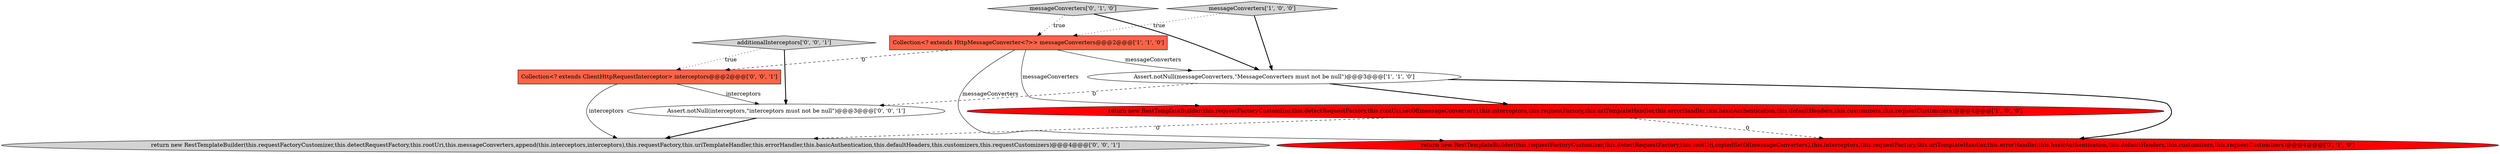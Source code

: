 digraph {
7 [style = filled, label = "additionalInterceptors['0', '0', '1']", fillcolor = lightgray, shape = diamond image = "AAA0AAABBB3BBB"];
3 [style = filled, label = "messageConverters['1', '0', '0']", fillcolor = lightgray, shape = diamond image = "AAA0AAABBB1BBB"];
9 [style = filled, label = "Assert.notNull(interceptors,\"interceptors must not be null\")@@@3@@@['0', '0', '1']", fillcolor = white, shape = ellipse image = "AAA0AAABBB3BBB"];
2 [style = filled, label = "Assert.notNull(messageConverters,\"MessageConverters must not be null\")@@@3@@@['1', '1', '0']", fillcolor = white, shape = ellipse image = "AAA0AAABBB1BBB"];
1 [style = filled, label = "Collection<? extends HttpMessageConverter<?>> messageConverters@@@2@@@['1', '1', '0']", fillcolor = tomato, shape = box image = "AAA0AAABBB1BBB"];
6 [style = filled, label = "Collection<? extends ClientHttpRequestInterceptor> interceptors@@@2@@@['0', '0', '1']", fillcolor = tomato, shape = box image = "AAA0AAABBB3BBB"];
5 [style = filled, label = "messageConverters['0', '1', '0']", fillcolor = lightgray, shape = diamond image = "AAA0AAABBB2BBB"];
8 [style = filled, label = "return new RestTemplateBuilder(this.requestFactoryCustomizer,this.detectRequestFactory,this.rootUri,this.messageConverters,append(this.interceptors,interceptors),this.requestFactory,this.uriTemplateHandler,this.errorHandler,this.basicAuthentication,this.defaultHeaders,this.customizers,this.requestCustomizers)@@@4@@@['0', '0', '1']", fillcolor = lightgray, shape = ellipse image = "AAA0AAABBB3BBB"];
0 [style = filled, label = "return new RestTemplateBuilder(this.requestFactoryCustomizer,this.detectRequestFactory,this.rootUri,setOf(messageConverters),this.interceptors,this.requestFactory,this.uriTemplateHandler,this.errorHandler,this.basicAuthentication,this.defaultHeaders,this.customizers,this.requestCustomizers)@@@4@@@['1', '0', '0']", fillcolor = red, shape = ellipse image = "AAA1AAABBB1BBB"];
4 [style = filled, label = "return new RestTemplateBuilder(this.requestFactoryCustomizer,this.detectRequestFactory,this.rootUri,copiedSetOf(messageConverters),this.interceptors,this.requestFactory,this.uriTemplateHandler,this.errorHandler,this.basicAuthentication,this.defaultHeaders,this.customizers,this.requestCustomizers)@@@4@@@['0', '1', '0']", fillcolor = red, shape = ellipse image = "AAA1AAABBB2BBB"];
7->9 [style = bold, label=""];
0->8 [style = dashed, label="0"];
7->6 [style = dotted, label="true"];
5->2 [style = bold, label=""];
1->2 [style = solid, label="messageConverters"];
2->0 [style = bold, label=""];
0->4 [style = dashed, label="0"];
3->2 [style = bold, label=""];
9->8 [style = bold, label=""];
2->9 [style = dashed, label="0"];
6->9 [style = solid, label="interceptors"];
6->8 [style = solid, label="interceptors"];
1->4 [style = solid, label="messageConverters"];
2->4 [style = bold, label=""];
3->1 [style = dotted, label="true"];
1->6 [style = dashed, label="0"];
1->0 [style = solid, label="messageConverters"];
5->1 [style = dotted, label="true"];
}
